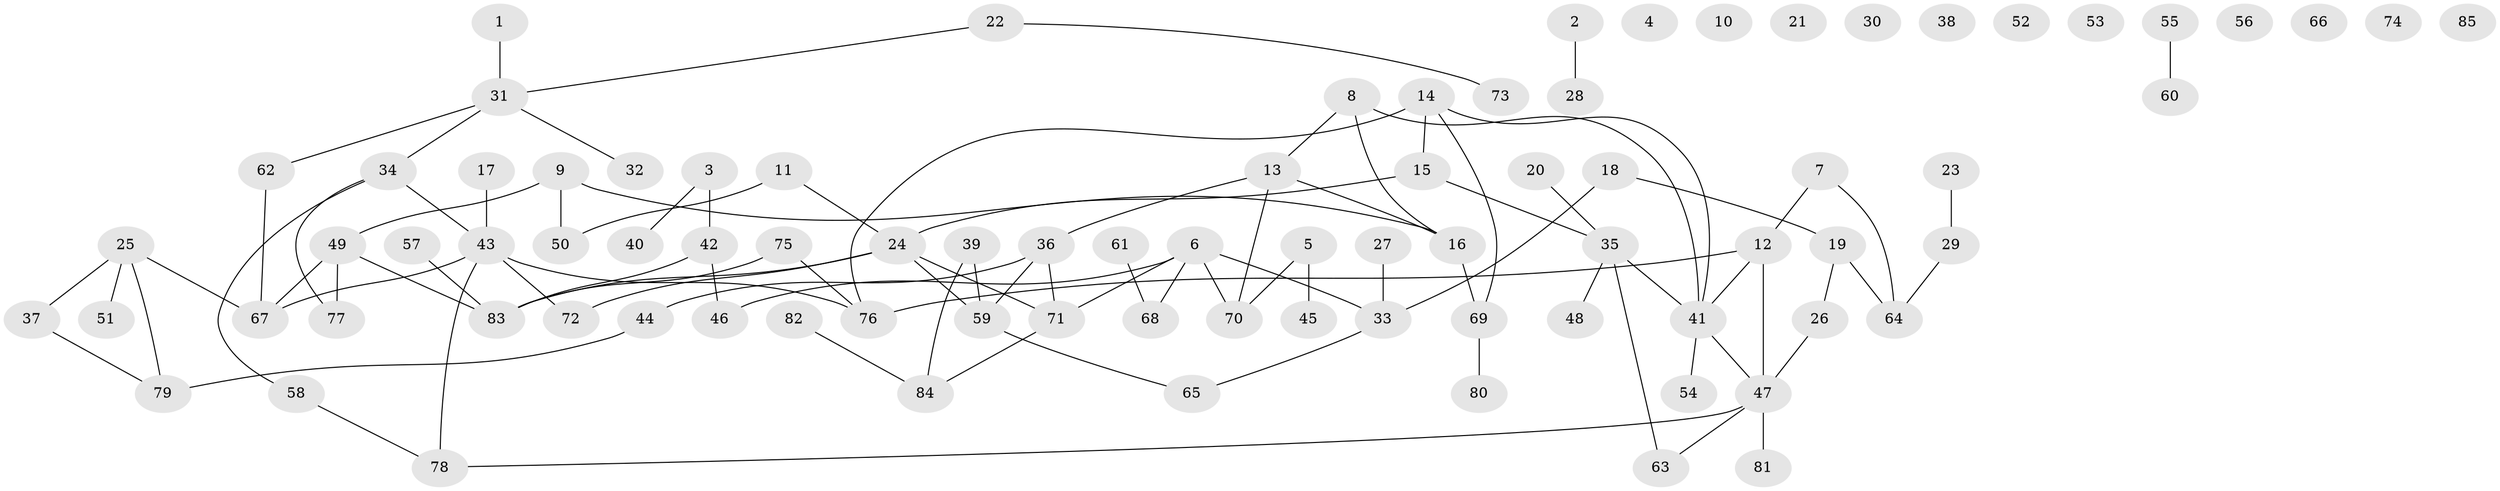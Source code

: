 // Generated by graph-tools (version 1.1) at 2025/40/03/09/25 04:40:52]
// undirected, 85 vertices, 96 edges
graph export_dot {
graph [start="1"]
  node [color=gray90,style=filled];
  1;
  2;
  3;
  4;
  5;
  6;
  7;
  8;
  9;
  10;
  11;
  12;
  13;
  14;
  15;
  16;
  17;
  18;
  19;
  20;
  21;
  22;
  23;
  24;
  25;
  26;
  27;
  28;
  29;
  30;
  31;
  32;
  33;
  34;
  35;
  36;
  37;
  38;
  39;
  40;
  41;
  42;
  43;
  44;
  45;
  46;
  47;
  48;
  49;
  50;
  51;
  52;
  53;
  54;
  55;
  56;
  57;
  58;
  59;
  60;
  61;
  62;
  63;
  64;
  65;
  66;
  67;
  68;
  69;
  70;
  71;
  72;
  73;
  74;
  75;
  76;
  77;
  78;
  79;
  80;
  81;
  82;
  83;
  84;
  85;
  1 -- 31;
  2 -- 28;
  3 -- 40;
  3 -- 42;
  5 -- 45;
  5 -- 70;
  6 -- 33;
  6 -- 46;
  6 -- 68;
  6 -- 70;
  6 -- 71;
  7 -- 12;
  7 -- 64;
  8 -- 13;
  8 -- 16;
  8 -- 41;
  9 -- 16;
  9 -- 49;
  9 -- 50;
  11 -- 24;
  11 -- 50;
  12 -- 41;
  12 -- 47;
  12 -- 76;
  13 -- 16;
  13 -- 36;
  13 -- 70;
  14 -- 15;
  14 -- 41;
  14 -- 69;
  14 -- 76;
  15 -- 24;
  15 -- 35;
  16 -- 69;
  17 -- 43;
  18 -- 19;
  18 -- 33;
  19 -- 26;
  19 -- 64;
  20 -- 35;
  22 -- 31;
  22 -- 73;
  23 -- 29;
  24 -- 59;
  24 -- 71;
  24 -- 72;
  24 -- 83;
  25 -- 37;
  25 -- 51;
  25 -- 67;
  25 -- 79;
  26 -- 47;
  27 -- 33;
  29 -- 64;
  31 -- 32;
  31 -- 34;
  31 -- 62;
  33 -- 65;
  34 -- 43;
  34 -- 58;
  34 -- 77;
  35 -- 41;
  35 -- 48;
  35 -- 63;
  36 -- 44;
  36 -- 59;
  36 -- 71;
  37 -- 79;
  39 -- 59;
  39 -- 84;
  41 -- 47;
  41 -- 54;
  42 -- 46;
  42 -- 83;
  43 -- 67;
  43 -- 72;
  43 -- 76;
  43 -- 78;
  44 -- 79;
  47 -- 63;
  47 -- 78;
  47 -- 81;
  49 -- 67;
  49 -- 77;
  49 -- 83;
  55 -- 60;
  57 -- 83;
  58 -- 78;
  59 -- 65;
  61 -- 68;
  62 -- 67;
  69 -- 80;
  71 -- 84;
  75 -- 76;
  75 -- 83;
  82 -- 84;
}
